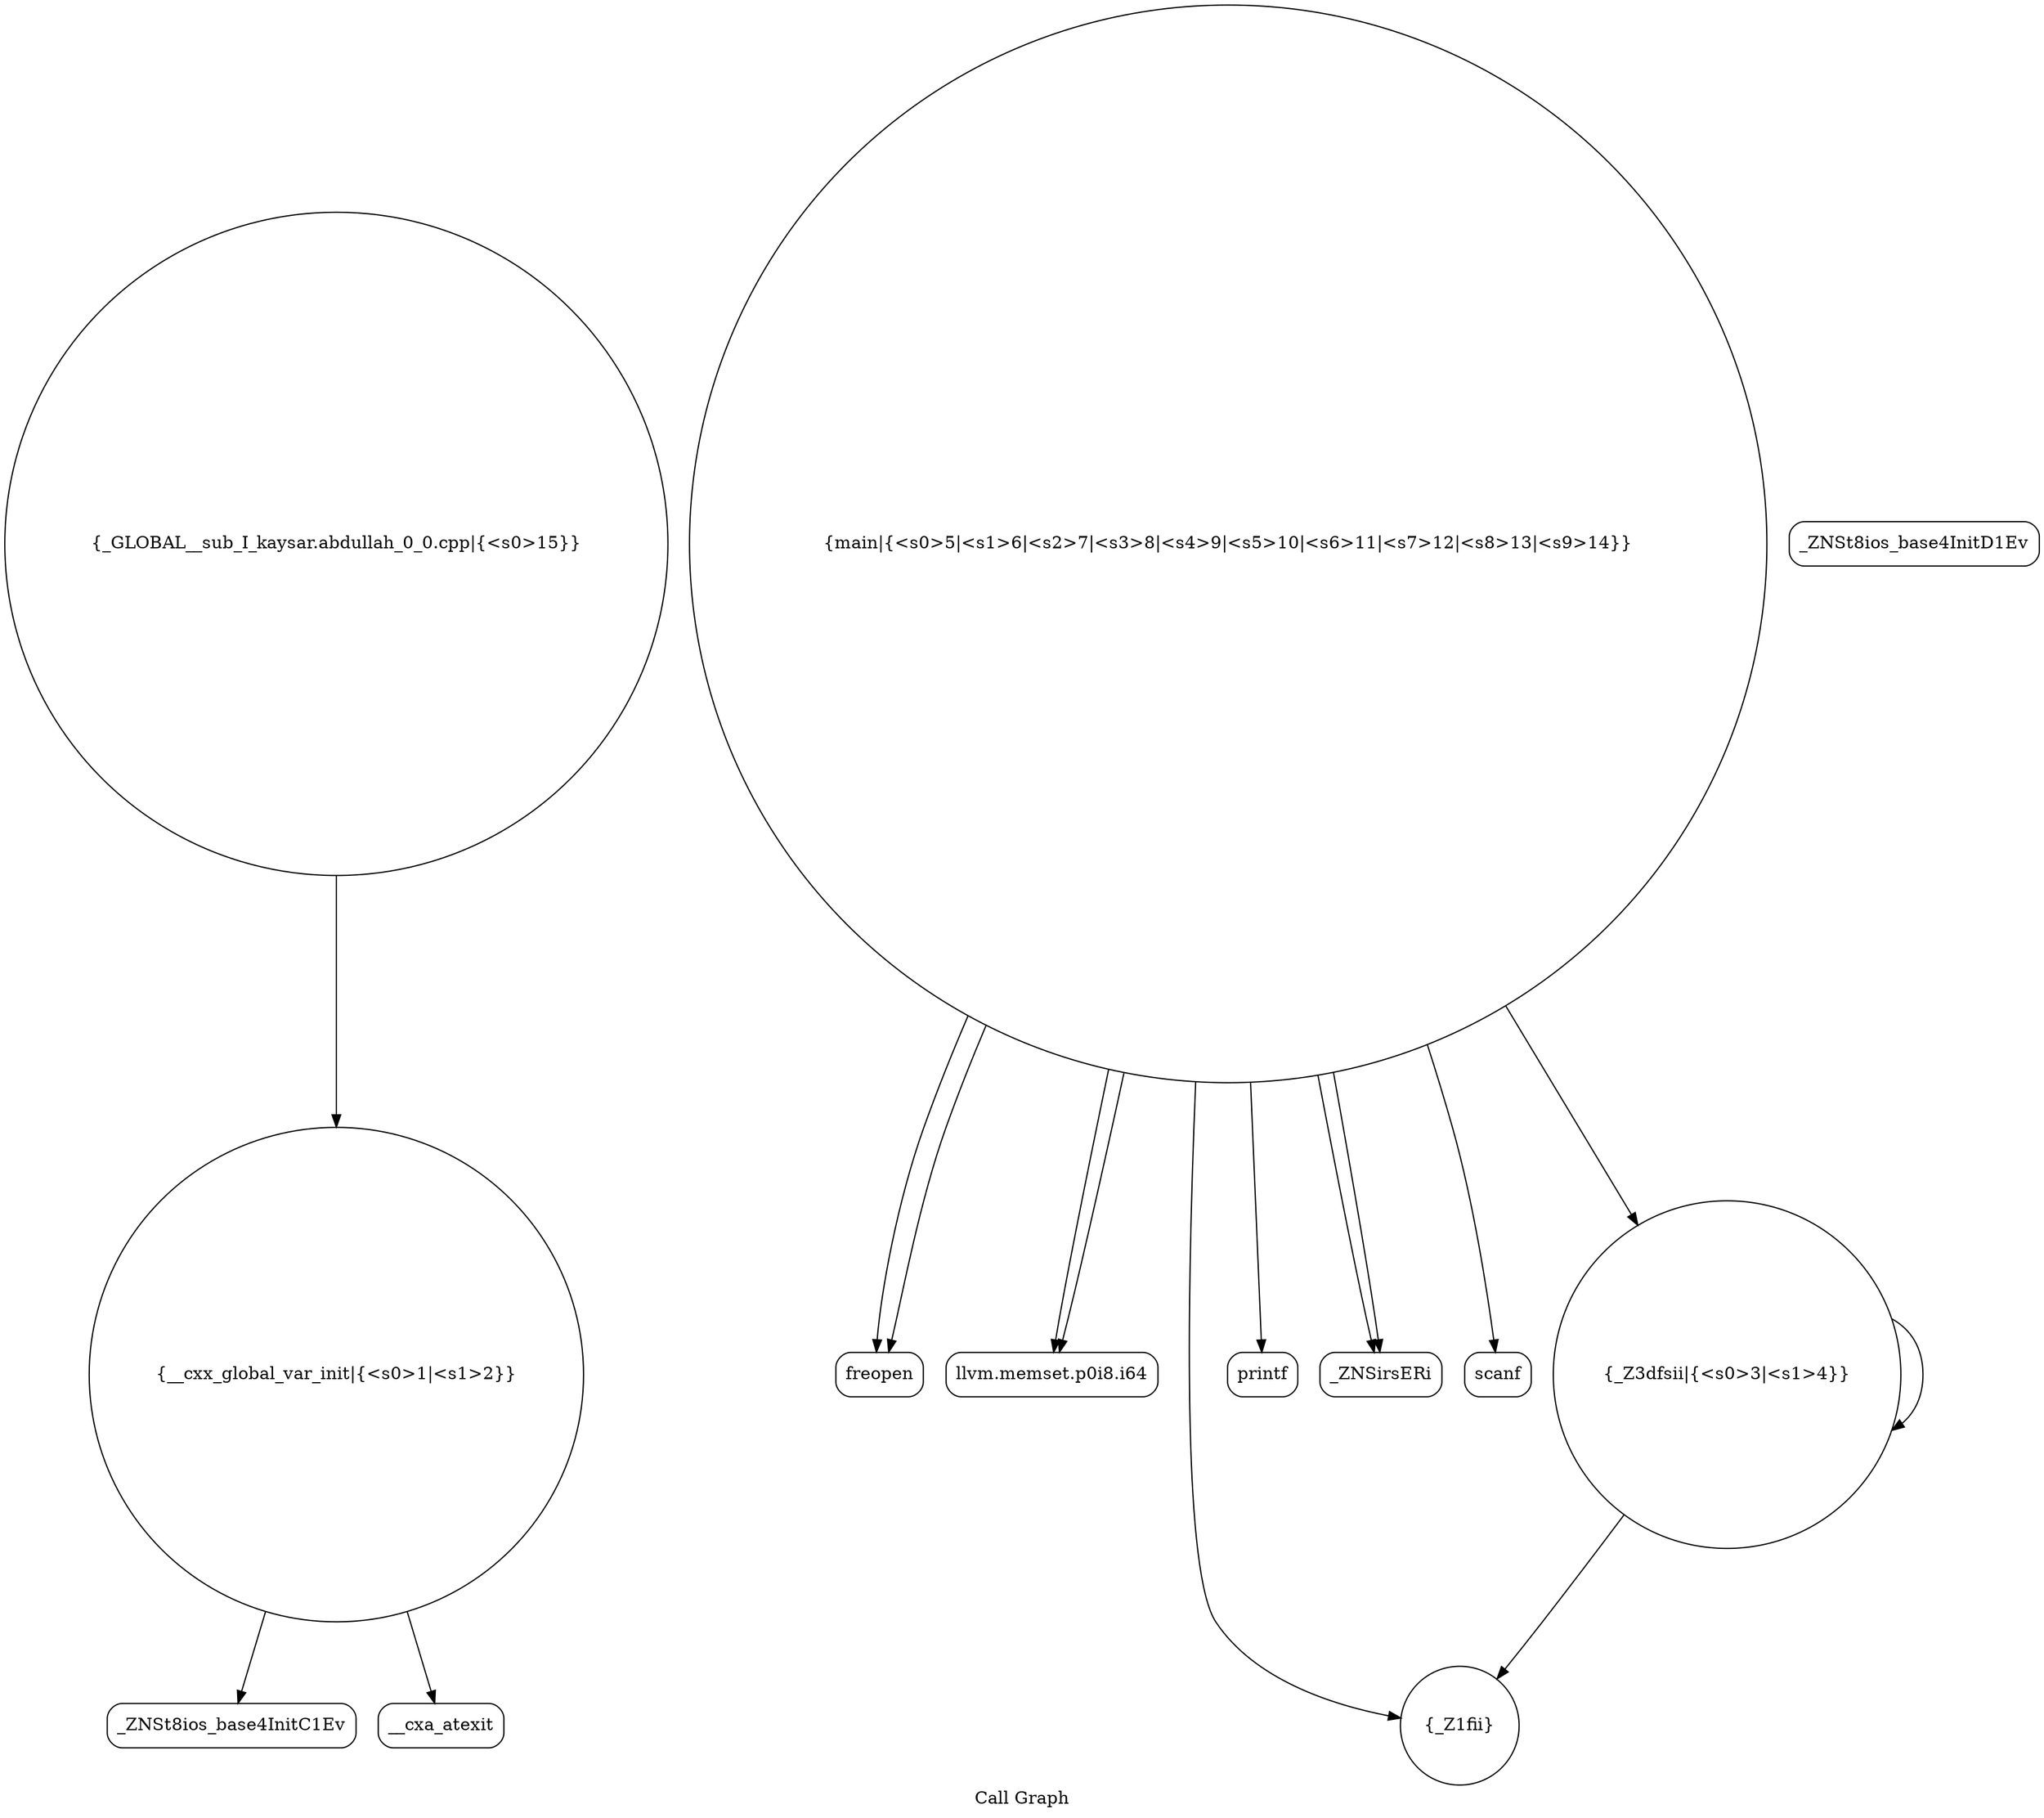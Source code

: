 digraph "Call Graph" {
	label="Call Graph";

	Node0x56335f9c1470 [shape=record,shape=circle,label="{__cxx_global_var_init|{<s0>1|<s1>2}}"];
	Node0x56335f9c1470:s0 -> Node0x56335f9c1900[color=black];
	Node0x56335f9c1470:s1 -> Node0x56335f9c1a00[color=black];
	Node0x56335f9c1c00 [shape=record,shape=Mrecord,label="{freopen}"];
	Node0x56335f9c1980 [shape=record,shape=Mrecord,label="{_ZNSt8ios_base4InitD1Ev}"];
	Node0x56335f9c1d00 [shape=record,shape=Mrecord,label="{llvm.memset.p0i8.i64}"];
	Node0x56335f9c1a80 [shape=record,shape=circle,label="{_Z1fii}"];
	Node0x56335f9c1e00 [shape=record,shape=Mrecord,label="{printf}"];
	Node0x56335f9c1b80 [shape=record,shape=circle,label="{main|{<s0>5|<s1>6|<s2>7|<s3>8|<s4>9|<s5>10|<s6>11|<s7>12|<s8>13|<s9>14}}"];
	Node0x56335f9c1b80:s0 -> Node0x56335f9c1c00[color=black];
	Node0x56335f9c1b80:s1 -> Node0x56335f9c1c00[color=black];
	Node0x56335f9c1b80:s2 -> Node0x56335f9c1c80[color=black];
	Node0x56335f9c1b80:s3 -> Node0x56335f9c1c80[color=black];
	Node0x56335f9c1b80:s4 -> Node0x56335f9c1d00[color=black];
	Node0x56335f9c1b80:s5 -> Node0x56335f9c1d00[color=black];
	Node0x56335f9c1b80:s6 -> Node0x56335f9c1d80[color=black];
	Node0x56335f9c1b80:s7 -> Node0x56335f9c1a80[color=black];
	Node0x56335f9c1b80:s8 -> Node0x56335f9c1b00[color=black];
	Node0x56335f9c1b80:s9 -> Node0x56335f9c1e00[color=black];
	Node0x56335f9c1900 [shape=record,shape=Mrecord,label="{_ZNSt8ios_base4InitC1Ev}"];
	Node0x56335f9c1c80 [shape=record,shape=Mrecord,label="{_ZNSirsERi}"];
	Node0x56335f9c1a00 [shape=record,shape=Mrecord,label="{__cxa_atexit}"];
	Node0x56335f9c1d80 [shape=record,shape=Mrecord,label="{scanf}"];
	Node0x56335f9c1b00 [shape=record,shape=circle,label="{_Z3dfsii|{<s0>3|<s1>4}}"];
	Node0x56335f9c1b00:s0 -> Node0x56335f9c1a80[color=black];
	Node0x56335f9c1b00:s1 -> Node0x56335f9c1b00[color=black];
	Node0x56335f9c1e80 [shape=record,shape=circle,label="{_GLOBAL__sub_I_kaysar.abdullah_0_0.cpp|{<s0>15}}"];
	Node0x56335f9c1e80:s0 -> Node0x56335f9c1470[color=black];
}
